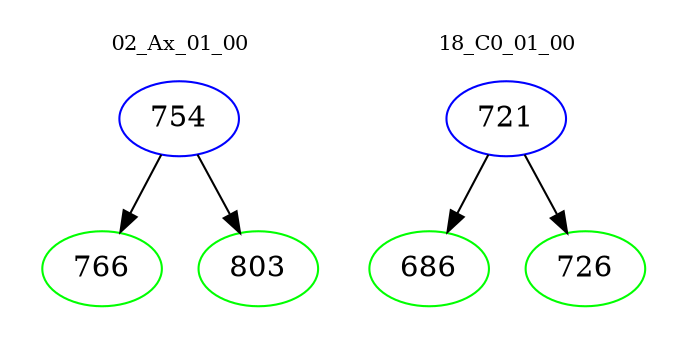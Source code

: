 digraph{
subgraph cluster_0 {
color = white
label = "02_Ax_01_00";
fontsize=10;
T0_754 [label="754", color="blue"]
T0_754 -> T0_766 [color="black"]
T0_766 [label="766", color="green"]
T0_754 -> T0_803 [color="black"]
T0_803 [label="803", color="green"]
}
subgraph cluster_1 {
color = white
label = "18_C0_01_00";
fontsize=10;
T1_721 [label="721", color="blue"]
T1_721 -> T1_686 [color="black"]
T1_686 [label="686", color="green"]
T1_721 -> T1_726 [color="black"]
T1_726 [label="726", color="green"]
}
}
